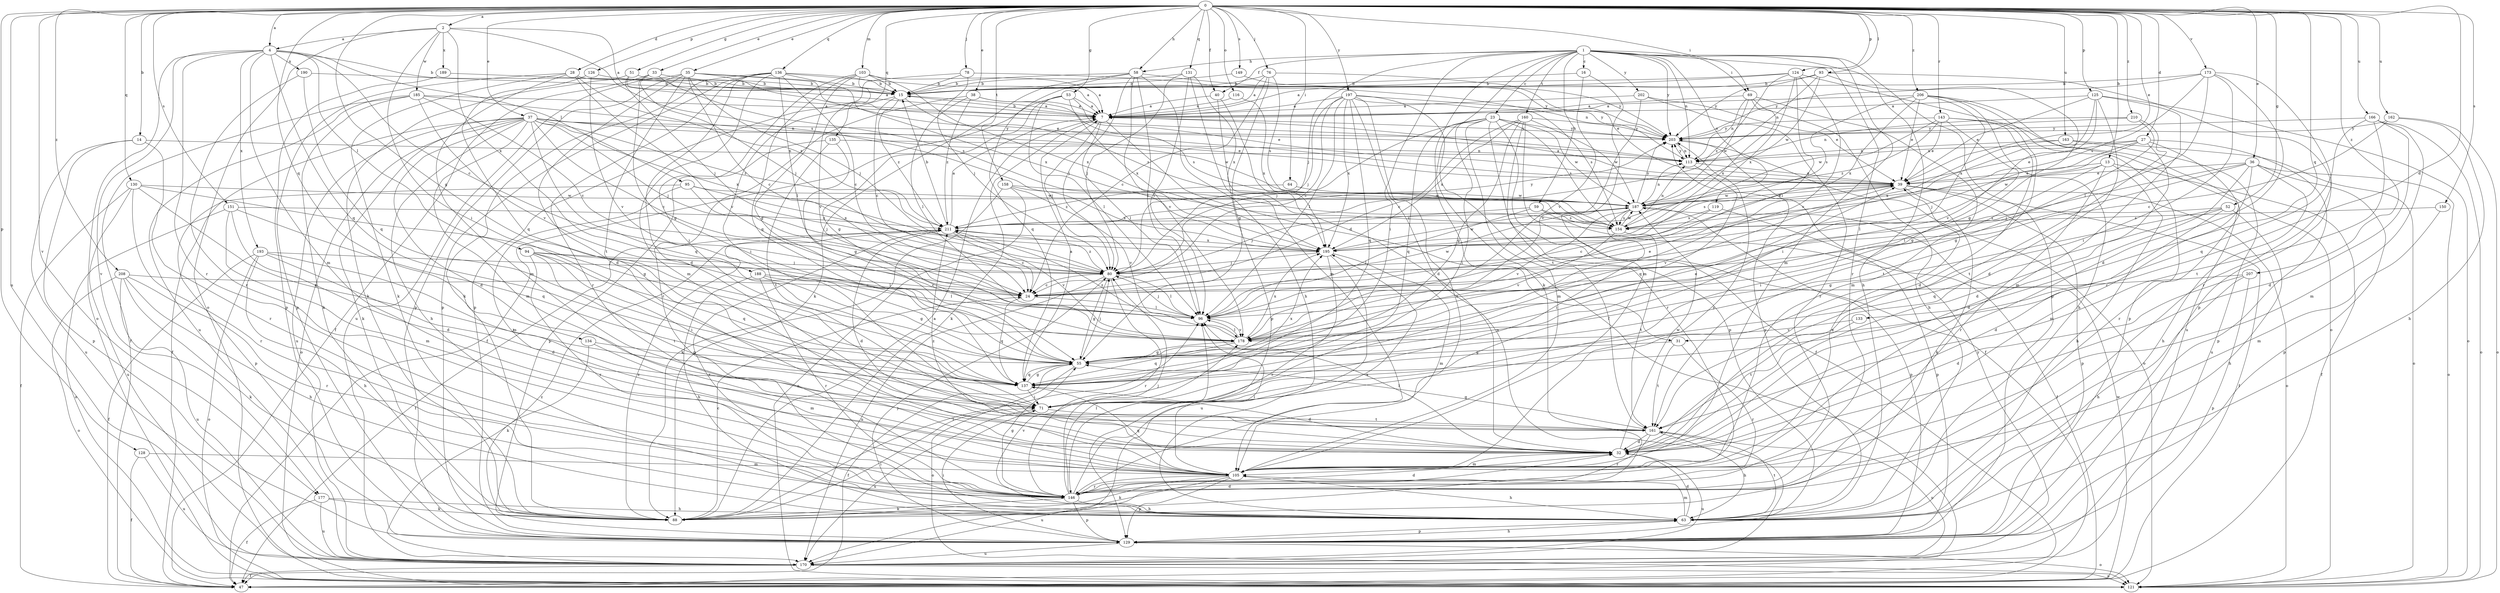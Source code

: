 strict digraph  {
0;
1;
2;
4;
7;
13;
14;
15;
16;
23;
24;
27;
28;
31;
32;
33;
35;
36;
37;
38;
39;
40;
47;
51;
52;
53;
55;
58;
59;
63;
64;
69;
71;
76;
78;
80;
88;
93;
94;
95;
96;
103;
105;
113;
116;
119;
121;
124;
125;
126;
128;
129;
130;
131;
133;
134;
135;
136;
137;
143;
146;
149;
150;
151;
154;
158;
160;
161;
162;
163;
166;
170;
173;
177;
178;
185;
187;
188;
189;
190;
193;
195;
197;
202;
203;
206;
207;
208;
210;
211;
0 -> 2  [label=a];
0 -> 4  [label=a];
0 -> 13  [label=b];
0 -> 14  [label=b];
0 -> 27  [label=d];
0 -> 28  [label=d];
0 -> 31  [label=d];
0 -> 33  [label=e];
0 -> 35  [label=e];
0 -> 36  [label=e];
0 -> 37  [label=e];
0 -> 38  [label=e];
0 -> 39  [label=e];
0 -> 40  [label=f];
0 -> 51  [label=g];
0 -> 52  [label=g];
0 -> 53  [label=g];
0 -> 55  [label=g];
0 -> 58  [label=h];
0 -> 64  [label=i];
0 -> 69  [label=i];
0 -> 76  [label=j];
0 -> 78  [label=j];
0 -> 93  [label=l];
0 -> 103  [label=m];
0 -> 116  [label=o];
0 -> 124  [label=p];
0 -> 125  [label=p];
0 -> 126  [label=p];
0 -> 128  [label=p];
0 -> 130  [label=q];
0 -> 131  [label=q];
0 -> 133  [label=q];
0 -> 134  [label=q];
0 -> 135  [label=q];
0 -> 136  [label=q];
0 -> 143  [label=r];
0 -> 149  [label=s];
0 -> 150  [label=s];
0 -> 151  [label=s];
0 -> 158  [label=t];
0 -> 162  [label=u];
0 -> 163  [label=u];
0 -> 166  [label=u];
0 -> 170  [label=u];
0 -> 173  [label=v];
0 -> 177  [label=v];
0 -> 197  [label=y];
0 -> 206  [label=z];
0 -> 207  [label=z];
0 -> 208  [label=z];
0 -> 210  [label=z];
1 -> 16  [label=c];
1 -> 23  [label=c];
1 -> 40  [label=f];
1 -> 47  [label=f];
1 -> 58  [label=h];
1 -> 59  [label=h];
1 -> 63  [label=h];
1 -> 69  [label=i];
1 -> 71  [label=i];
1 -> 80  [label=j];
1 -> 88  [label=k];
1 -> 105  [label=m];
1 -> 113  [label=n];
1 -> 119  [label=o];
1 -> 129  [label=p];
1 -> 146  [label=r];
1 -> 160  [label=t];
1 -> 202  [label=y];
1 -> 203  [label=y];
2 -> 4  [label=a];
2 -> 7  [label=a];
2 -> 71  [label=i];
2 -> 121  [label=o];
2 -> 154  [label=s];
2 -> 185  [label=w];
2 -> 188  [label=x];
2 -> 189  [label=x];
4 -> 15  [label=b];
4 -> 24  [label=c];
4 -> 94  [label=l];
4 -> 95  [label=l];
4 -> 105  [label=m];
4 -> 121  [label=o];
4 -> 137  [label=q];
4 -> 146  [label=r];
4 -> 177  [label=v];
4 -> 190  [label=x];
4 -> 193  [label=x];
7 -> 15  [label=b];
7 -> 31  [label=d];
7 -> 80  [label=j];
7 -> 88  [label=k];
7 -> 96  [label=l];
7 -> 203  [label=y];
13 -> 39  [label=e];
13 -> 47  [label=f];
13 -> 63  [label=h];
13 -> 71  [label=i];
13 -> 146  [label=r];
13 -> 187  [label=w];
14 -> 113  [label=n];
14 -> 129  [label=p];
14 -> 146  [label=r];
14 -> 170  [label=u];
15 -> 7  [label=a];
15 -> 24  [label=c];
15 -> 71  [label=i];
15 -> 154  [label=s];
15 -> 211  [label=z];
16 -> 15  [label=b];
16 -> 105  [label=m];
16 -> 178  [label=v];
23 -> 47  [label=f];
23 -> 71  [label=i];
23 -> 80  [label=j];
23 -> 105  [label=m];
23 -> 129  [label=p];
23 -> 137  [label=q];
23 -> 154  [label=s];
23 -> 187  [label=w];
23 -> 203  [label=y];
24 -> 96  [label=l];
24 -> 137  [label=q];
24 -> 187  [label=w];
27 -> 32  [label=d];
27 -> 39  [label=e];
27 -> 80  [label=j];
27 -> 96  [label=l];
27 -> 113  [label=n];
27 -> 129  [label=p];
27 -> 146  [label=r];
28 -> 15  [label=b];
28 -> 88  [label=k];
28 -> 105  [label=m];
28 -> 129  [label=p];
28 -> 178  [label=v];
28 -> 211  [label=z];
31 -> 55  [label=g];
31 -> 146  [label=r];
31 -> 161  [label=t];
32 -> 96  [label=l];
32 -> 105  [label=m];
32 -> 170  [label=u];
32 -> 187  [label=w];
32 -> 211  [label=z];
33 -> 15  [label=b];
33 -> 47  [label=f];
33 -> 55  [label=g];
33 -> 80  [label=j];
33 -> 154  [label=s];
35 -> 15  [label=b];
35 -> 24  [label=c];
35 -> 32  [label=d];
35 -> 39  [label=e];
35 -> 80  [label=j];
35 -> 113  [label=n];
35 -> 129  [label=p];
35 -> 161  [label=t];
35 -> 170  [label=u];
36 -> 32  [label=d];
36 -> 39  [label=e];
36 -> 63  [label=h];
36 -> 80  [label=j];
36 -> 96  [label=l];
36 -> 105  [label=m];
36 -> 121  [label=o];
36 -> 129  [label=p];
37 -> 24  [label=c];
37 -> 32  [label=d];
37 -> 39  [label=e];
37 -> 47  [label=f];
37 -> 63  [label=h];
37 -> 80  [label=j];
37 -> 88  [label=k];
37 -> 105  [label=m];
37 -> 121  [label=o];
37 -> 137  [label=q];
37 -> 170  [label=u];
37 -> 187  [label=w];
37 -> 195  [label=x];
37 -> 203  [label=y];
37 -> 211  [label=z];
38 -> 7  [label=a];
38 -> 96  [label=l];
38 -> 146  [label=r];
38 -> 154  [label=s];
38 -> 211  [label=z];
39 -> 7  [label=a];
39 -> 47  [label=f];
39 -> 88  [label=k];
39 -> 121  [label=o];
39 -> 129  [label=p];
39 -> 154  [label=s];
39 -> 178  [label=v];
39 -> 187  [label=w];
40 -> 7  [label=a];
40 -> 32  [label=d];
40 -> 129  [label=p];
47 -> 187  [label=w];
51 -> 7  [label=a];
51 -> 15  [label=b];
51 -> 80  [label=j];
51 -> 88  [label=k];
52 -> 32  [label=d];
52 -> 55  [label=g];
52 -> 63  [label=h];
52 -> 137  [label=q];
52 -> 154  [label=s];
53 -> 7  [label=a];
53 -> 39  [label=e];
53 -> 47  [label=f];
53 -> 55  [label=g];
53 -> 96  [label=l];
53 -> 195  [label=x];
55 -> 39  [label=e];
55 -> 47  [label=f];
55 -> 80  [label=j];
55 -> 121  [label=o];
55 -> 137  [label=q];
58 -> 15  [label=b];
58 -> 63  [label=h];
58 -> 80  [label=j];
58 -> 88  [label=k];
58 -> 96  [label=l];
58 -> 137  [label=q];
58 -> 178  [label=v];
58 -> 203  [label=y];
59 -> 47  [label=f];
59 -> 80  [label=j];
59 -> 96  [label=l];
59 -> 154  [label=s];
63 -> 32  [label=d];
63 -> 105  [label=m];
63 -> 129  [label=p];
63 -> 161  [label=t];
63 -> 178  [label=v];
63 -> 203  [label=y];
63 -> 211  [label=z];
64 -> 187  [label=w];
64 -> 211  [label=z];
69 -> 7  [label=a];
69 -> 63  [label=h];
69 -> 105  [label=m];
69 -> 113  [label=n];
69 -> 187  [label=w];
69 -> 195  [label=x];
71 -> 161  [label=t];
71 -> 170  [label=u];
76 -> 7  [label=a];
76 -> 15  [label=b];
76 -> 24  [label=c];
76 -> 39  [label=e];
76 -> 55  [label=g];
76 -> 154  [label=s];
78 -> 15  [label=b];
78 -> 80  [label=j];
78 -> 113  [label=n];
78 -> 129  [label=p];
80 -> 24  [label=c];
80 -> 55  [label=g];
80 -> 96  [label=l];
80 -> 146  [label=r];
80 -> 170  [label=u];
80 -> 211  [label=z];
88 -> 7  [label=a];
88 -> 24  [label=c];
88 -> 32  [label=d];
88 -> 71  [label=i];
88 -> 96  [label=l];
88 -> 211  [label=z];
93 -> 15  [label=b];
93 -> 55  [label=g];
93 -> 113  [label=n];
93 -> 129  [label=p];
93 -> 187  [label=w];
93 -> 203  [label=y];
94 -> 71  [label=i];
94 -> 80  [label=j];
94 -> 96  [label=l];
94 -> 137  [label=q];
94 -> 146  [label=r];
94 -> 161  [label=t];
95 -> 80  [label=j];
95 -> 105  [label=m];
95 -> 129  [label=p];
95 -> 187  [label=w];
95 -> 195  [label=x];
96 -> 39  [label=e];
96 -> 80  [label=j];
96 -> 178  [label=v];
103 -> 7  [label=a];
103 -> 15  [label=b];
103 -> 55  [label=g];
103 -> 71  [label=i];
103 -> 137  [label=q];
103 -> 178  [label=v];
103 -> 195  [label=x];
105 -> 39  [label=e];
105 -> 63  [label=h];
105 -> 88  [label=k];
105 -> 96  [label=l];
105 -> 129  [label=p];
105 -> 137  [label=q];
105 -> 146  [label=r];
105 -> 170  [label=u];
105 -> 203  [label=y];
113 -> 39  [label=e];
113 -> 137  [label=q];
113 -> 203  [label=y];
116 -> 7  [label=a];
116 -> 195  [label=x];
119 -> 24  [label=c];
119 -> 129  [label=p];
119 -> 154  [label=s];
124 -> 7  [label=a];
124 -> 15  [label=b];
124 -> 96  [label=l];
124 -> 121  [label=o];
124 -> 178  [label=v];
124 -> 195  [label=x];
124 -> 211  [label=z];
125 -> 7  [label=a];
125 -> 32  [label=d];
125 -> 39  [label=e];
125 -> 105  [label=m];
125 -> 121  [label=o];
125 -> 178  [label=v];
125 -> 195  [label=x];
126 -> 15  [label=b];
126 -> 137  [label=q];
126 -> 178  [label=v];
128 -> 47  [label=f];
128 -> 105  [label=m];
128 -> 170  [label=u];
129 -> 63  [label=h];
129 -> 71  [label=i];
129 -> 80  [label=j];
129 -> 121  [label=o];
129 -> 170  [label=u];
130 -> 47  [label=f];
130 -> 55  [label=g];
130 -> 137  [label=q];
130 -> 146  [label=r];
130 -> 170  [label=u];
130 -> 187  [label=w];
131 -> 15  [label=b];
131 -> 80  [label=j];
131 -> 96  [label=l];
131 -> 105  [label=m];
131 -> 195  [label=x];
133 -> 161  [label=t];
133 -> 178  [label=v];
134 -> 55  [label=g];
134 -> 88  [label=k];
134 -> 105  [label=m];
135 -> 55  [label=g];
135 -> 113  [label=n];
135 -> 129  [label=p];
135 -> 161  [label=t];
136 -> 7  [label=a];
136 -> 15  [label=b];
136 -> 24  [label=c];
136 -> 32  [label=d];
136 -> 88  [label=k];
136 -> 96  [label=l];
136 -> 105  [label=m];
136 -> 129  [label=p];
136 -> 146  [label=r];
136 -> 195  [label=x];
137 -> 7  [label=a];
137 -> 32  [label=d];
137 -> 55  [label=g];
137 -> 71  [label=i];
137 -> 195  [label=x];
143 -> 32  [label=d];
143 -> 39  [label=e];
143 -> 55  [label=g];
143 -> 161  [label=t];
143 -> 187  [label=w];
143 -> 203  [label=y];
143 -> 211  [label=z];
146 -> 32  [label=d];
146 -> 55  [label=g];
146 -> 63  [label=h];
146 -> 80  [label=j];
146 -> 88  [label=k];
146 -> 96  [label=l];
146 -> 129  [label=p];
146 -> 195  [label=x];
149 -> 15  [label=b];
149 -> 203  [label=y];
150 -> 105  [label=m];
150 -> 154  [label=s];
151 -> 32  [label=d];
151 -> 105  [label=m];
151 -> 121  [label=o];
151 -> 137  [label=q];
151 -> 211  [label=z];
154 -> 113  [label=n];
154 -> 161  [label=t];
154 -> 178  [label=v];
154 -> 187  [label=w];
158 -> 88  [label=k];
158 -> 121  [label=o];
158 -> 178  [label=v];
158 -> 187  [label=w];
158 -> 195  [label=x];
160 -> 24  [label=c];
160 -> 47  [label=f];
160 -> 55  [label=g];
160 -> 146  [label=r];
160 -> 187  [label=w];
160 -> 195  [label=x];
160 -> 203  [label=y];
161 -> 32  [label=d];
161 -> 55  [label=g];
161 -> 63  [label=h];
161 -> 146  [label=r];
161 -> 170  [label=u];
162 -> 24  [label=c];
162 -> 63  [label=h];
162 -> 121  [label=o];
162 -> 203  [label=y];
163 -> 113  [label=n];
163 -> 121  [label=o];
163 -> 170  [label=u];
163 -> 195  [label=x];
166 -> 32  [label=d];
166 -> 105  [label=m];
166 -> 121  [label=o];
166 -> 137  [label=q];
166 -> 161  [label=t];
166 -> 203  [label=y];
170 -> 47  [label=f];
170 -> 121  [label=o];
170 -> 203  [label=y];
170 -> 211  [label=z];
173 -> 15  [label=b];
173 -> 32  [label=d];
173 -> 71  [label=i];
173 -> 96  [label=l];
173 -> 146  [label=r];
173 -> 154  [label=s];
173 -> 203  [label=y];
177 -> 47  [label=f];
177 -> 63  [label=h];
177 -> 88  [label=k];
177 -> 170  [label=u];
178 -> 55  [label=g];
178 -> 96  [label=l];
178 -> 137  [label=q];
178 -> 195  [label=x];
178 -> 211  [label=z];
185 -> 7  [label=a];
185 -> 24  [label=c];
185 -> 47  [label=f];
185 -> 88  [label=k];
185 -> 113  [label=n];
185 -> 170  [label=u];
185 -> 178  [label=v];
187 -> 39  [label=e];
187 -> 71  [label=i];
187 -> 113  [label=n];
187 -> 129  [label=p];
187 -> 154  [label=s];
187 -> 178  [label=v];
187 -> 203  [label=y];
187 -> 211  [label=z];
188 -> 24  [label=c];
188 -> 55  [label=g];
188 -> 63  [label=h];
188 -> 96  [label=l];
188 -> 146  [label=r];
189 -> 15  [label=b];
189 -> 129  [label=p];
190 -> 15  [label=b];
190 -> 137  [label=q];
190 -> 146  [label=r];
193 -> 32  [label=d];
193 -> 47  [label=f];
193 -> 63  [label=h];
193 -> 71  [label=i];
193 -> 80  [label=j];
193 -> 121  [label=o];
195 -> 80  [label=j];
195 -> 105  [label=m];
195 -> 146  [label=r];
195 -> 170  [label=u];
195 -> 187  [label=w];
197 -> 7  [label=a];
197 -> 24  [label=c];
197 -> 80  [label=j];
197 -> 96  [label=l];
197 -> 137  [label=q];
197 -> 146  [label=r];
197 -> 154  [label=s];
197 -> 161  [label=t];
197 -> 170  [label=u];
197 -> 195  [label=x];
197 -> 203  [label=y];
202 -> 7  [label=a];
202 -> 39  [label=e];
202 -> 146  [label=r];
202 -> 178  [label=v];
203 -> 113  [label=n];
203 -> 121  [label=o];
206 -> 7  [label=a];
206 -> 39  [label=e];
206 -> 63  [label=h];
206 -> 71  [label=i];
206 -> 129  [label=p];
206 -> 154  [label=s];
206 -> 170  [label=u];
206 -> 195  [label=x];
207 -> 24  [label=c];
207 -> 32  [label=d];
207 -> 63  [label=h];
207 -> 129  [label=p];
208 -> 24  [label=c];
208 -> 63  [label=h];
208 -> 88  [label=k];
208 -> 121  [label=o];
208 -> 146  [label=r];
208 -> 170  [label=u];
210 -> 55  [label=g];
210 -> 113  [label=n];
210 -> 161  [label=t];
210 -> 203  [label=y];
211 -> 7  [label=a];
211 -> 15  [label=b];
211 -> 24  [label=c];
211 -> 32  [label=d];
211 -> 47  [label=f];
211 -> 178  [label=v];
211 -> 195  [label=x];
211 -> 203  [label=y];
}
